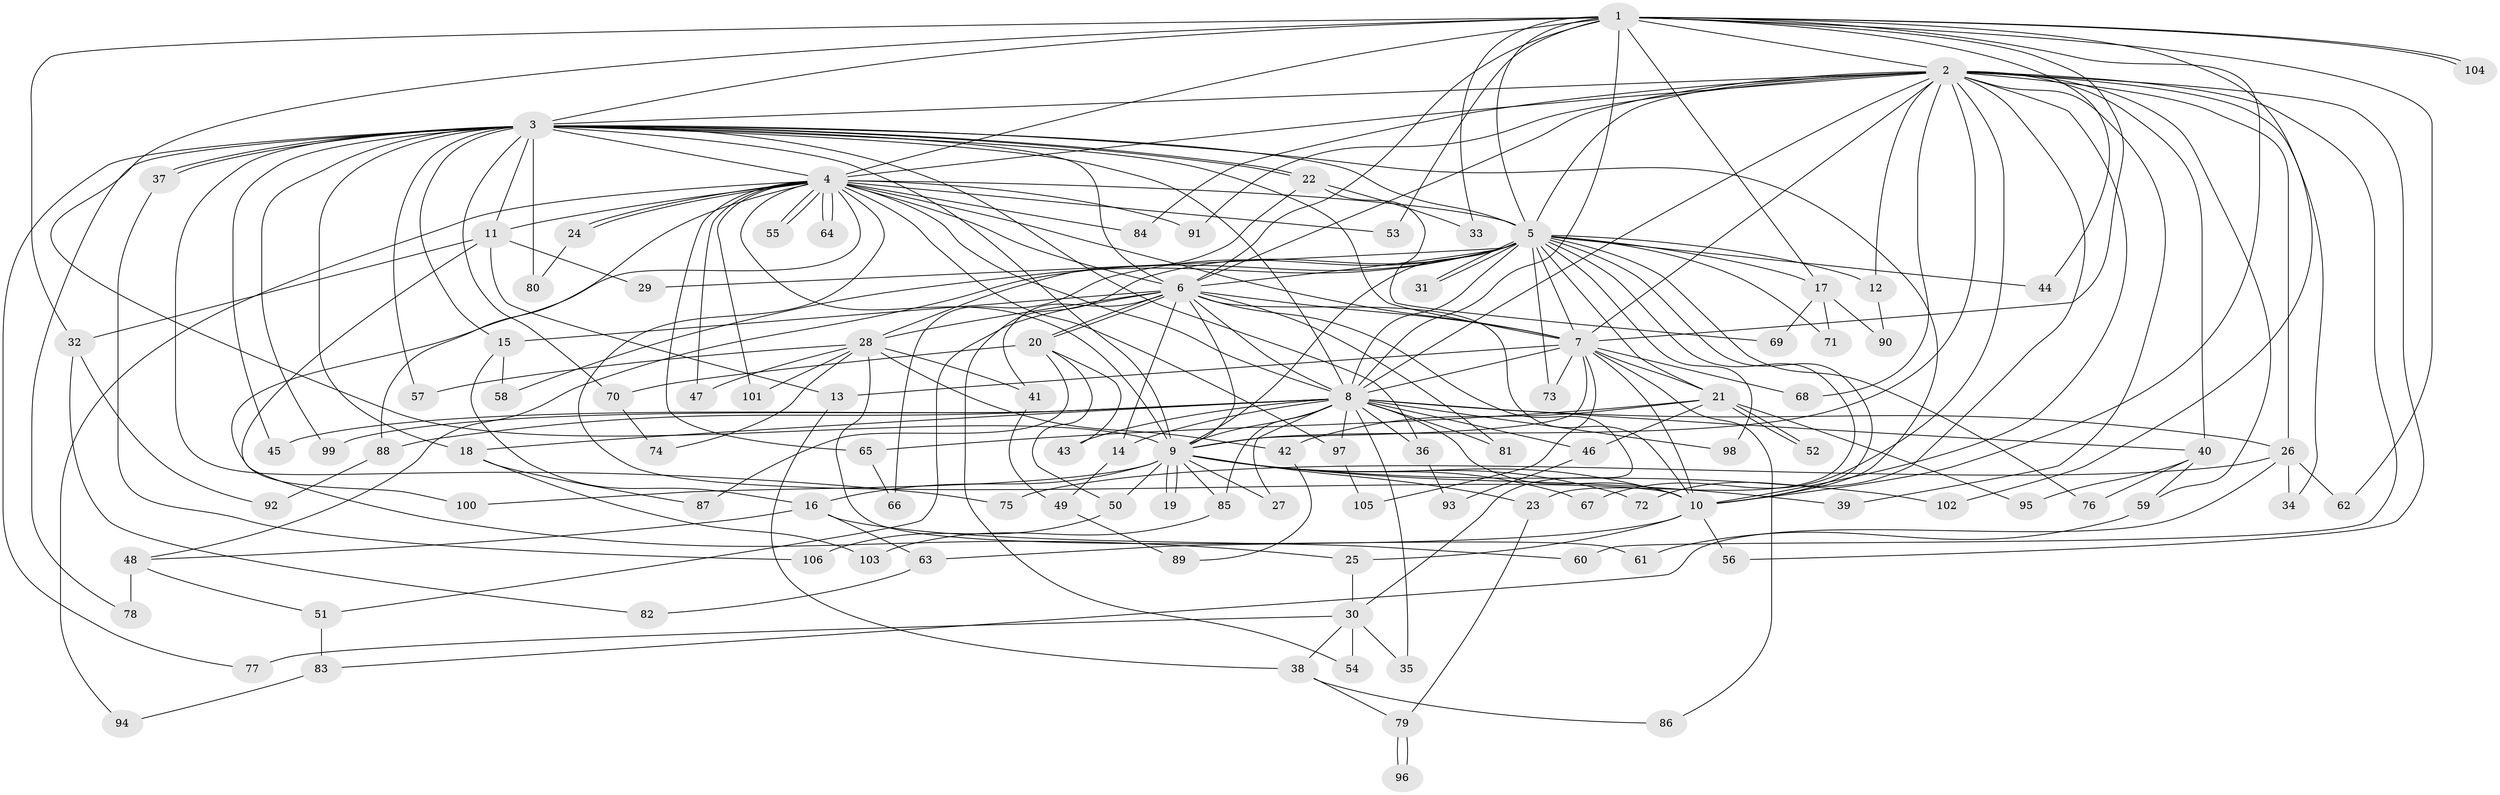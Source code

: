 // coarse degree distribution, {2: 0.125, 8: 0.03125, 1: 0.15625, 15: 0.09375, 6: 0.09375, 5: 0.15625, 4: 0.03125, 12: 0.03125, 3: 0.15625, 7: 0.03125, 20: 0.03125, 9: 0.03125, 10: 0.03125}
// Generated by graph-tools (version 1.1) at 2025/36/03/04/25 23:36:33]
// undirected, 106 vertices, 237 edges
graph export_dot {
  node [color=gray90,style=filled];
  1;
  2;
  3;
  4;
  5;
  6;
  7;
  8;
  9;
  10;
  11;
  12;
  13;
  14;
  15;
  16;
  17;
  18;
  19;
  20;
  21;
  22;
  23;
  24;
  25;
  26;
  27;
  28;
  29;
  30;
  31;
  32;
  33;
  34;
  35;
  36;
  37;
  38;
  39;
  40;
  41;
  42;
  43;
  44;
  45;
  46;
  47;
  48;
  49;
  50;
  51;
  52;
  53;
  54;
  55;
  56;
  57;
  58;
  59;
  60;
  61;
  62;
  63;
  64;
  65;
  66;
  67;
  68;
  69;
  70;
  71;
  72;
  73;
  74;
  75;
  76;
  77;
  78;
  79;
  80;
  81;
  82;
  83;
  84;
  85;
  86;
  87;
  88;
  89;
  90;
  91;
  92;
  93;
  94;
  95;
  96;
  97;
  98;
  99;
  100;
  101;
  102;
  103;
  104;
  105;
  106;
  1 -- 2;
  1 -- 3;
  1 -- 4;
  1 -- 5;
  1 -- 6;
  1 -- 7;
  1 -- 8;
  1 -- 9;
  1 -- 10;
  1 -- 17;
  1 -- 32;
  1 -- 33;
  1 -- 44;
  1 -- 53;
  1 -- 62;
  1 -- 102;
  1 -- 104;
  1 -- 104;
  2 -- 3;
  2 -- 4;
  2 -- 5;
  2 -- 6;
  2 -- 7;
  2 -- 8;
  2 -- 9;
  2 -- 10;
  2 -- 12;
  2 -- 26;
  2 -- 34;
  2 -- 39;
  2 -- 40;
  2 -- 56;
  2 -- 59;
  2 -- 60;
  2 -- 67;
  2 -- 68;
  2 -- 72;
  2 -- 84;
  2 -- 91;
  3 -- 4;
  3 -- 5;
  3 -- 6;
  3 -- 7;
  3 -- 8;
  3 -- 9;
  3 -- 10;
  3 -- 11;
  3 -- 15;
  3 -- 18;
  3 -- 22;
  3 -- 22;
  3 -- 36;
  3 -- 37;
  3 -- 37;
  3 -- 45;
  3 -- 57;
  3 -- 70;
  3 -- 75;
  3 -- 77;
  3 -- 78;
  3 -- 80;
  3 -- 99;
  4 -- 5;
  4 -- 6;
  4 -- 7;
  4 -- 8;
  4 -- 9;
  4 -- 10;
  4 -- 11;
  4 -- 24;
  4 -- 24;
  4 -- 25;
  4 -- 47;
  4 -- 53;
  4 -- 55;
  4 -- 55;
  4 -- 64;
  4 -- 64;
  4 -- 65;
  4 -- 84;
  4 -- 88;
  4 -- 91;
  4 -- 94;
  4 -- 97;
  4 -- 101;
  5 -- 6;
  5 -- 7;
  5 -- 8;
  5 -- 9;
  5 -- 10;
  5 -- 12;
  5 -- 17;
  5 -- 21;
  5 -- 23;
  5 -- 29;
  5 -- 31;
  5 -- 31;
  5 -- 44;
  5 -- 48;
  5 -- 54;
  5 -- 58;
  5 -- 66;
  5 -- 71;
  5 -- 73;
  5 -- 76;
  5 -- 98;
  6 -- 7;
  6 -- 8;
  6 -- 9;
  6 -- 10;
  6 -- 14;
  6 -- 15;
  6 -- 20;
  6 -- 20;
  6 -- 28;
  6 -- 30;
  6 -- 41;
  6 -- 51;
  6 -- 81;
  7 -- 8;
  7 -- 9;
  7 -- 10;
  7 -- 13;
  7 -- 21;
  7 -- 68;
  7 -- 73;
  7 -- 86;
  7 -- 105;
  8 -- 9;
  8 -- 10;
  8 -- 14;
  8 -- 18;
  8 -- 26;
  8 -- 27;
  8 -- 35;
  8 -- 36;
  8 -- 40;
  8 -- 43;
  8 -- 45;
  8 -- 46;
  8 -- 81;
  8 -- 85;
  8 -- 88;
  8 -- 97;
  8 -- 98;
  8 -- 99;
  9 -- 10;
  9 -- 16;
  9 -- 19;
  9 -- 19;
  9 -- 23;
  9 -- 27;
  9 -- 39;
  9 -- 50;
  9 -- 67;
  9 -- 72;
  9 -- 85;
  9 -- 100;
  9 -- 102;
  10 -- 25;
  10 -- 56;
  10 -- 63;
  11 -- 13;
  11 -- 29;
  11 -- 32;
  11 -- 100;
  12 -- 90;
  13 -- 38;
  14 -- 49;
  15 -- 16;
  15 -- 58;
  16 -- 48;
  16 -- 60;
  16 -- 63;
  17 -- 69;
  17 -- 71;
  17 -- 90;
  18 -- 87;
  18 -- 103;
  20 -- 43;
  20 -- 50;
  20 -- 70;
  20 -- 87;
  21 -- 42;
  21 -- 46;
  21 -- 52;
  21 -- 52;
  21 -- 65;
  21 -- 95;
  22 -- 28;
  22 -- 33;
  22 -- 69;
  23 -- 79;
  24 -- 80;
  25 -- 30;
  26 -- 34;
  26 -- 62;
  26 -- 75;
  26 -- 83;
  28 -- 41;
  28 -- 42;
  28 -- 47;
  28 -- 57;
  28 -- 61;
  28 -- 74;
  28 -- 101;
  30 -- 35;
  30 -- 38;
  30 -- 54;
  30 -- 77;
  32 -- 82;
  32 -- 92;
  36 -- 93;
  37 -- 106;
  38 -- 79;
  38 -- 86;
  40 -- 59;
  40 -- 76;
  40 -- 95;
  41 -- 49;
  42 -- 89;
  46 -- 93;
  48 -- 51;
  48 -- 78;
  49 -- 89;
  50 -- 106;
  51 -- 83;
  59 -- 61;
  63 -- 82;
  65 -- 66;
  70 -- 74;
  79 -- 96;
  79 -- 96;
  83 -- 94;
  85 -- 103;
  88 -- 92;
  97 -- 105;
}
